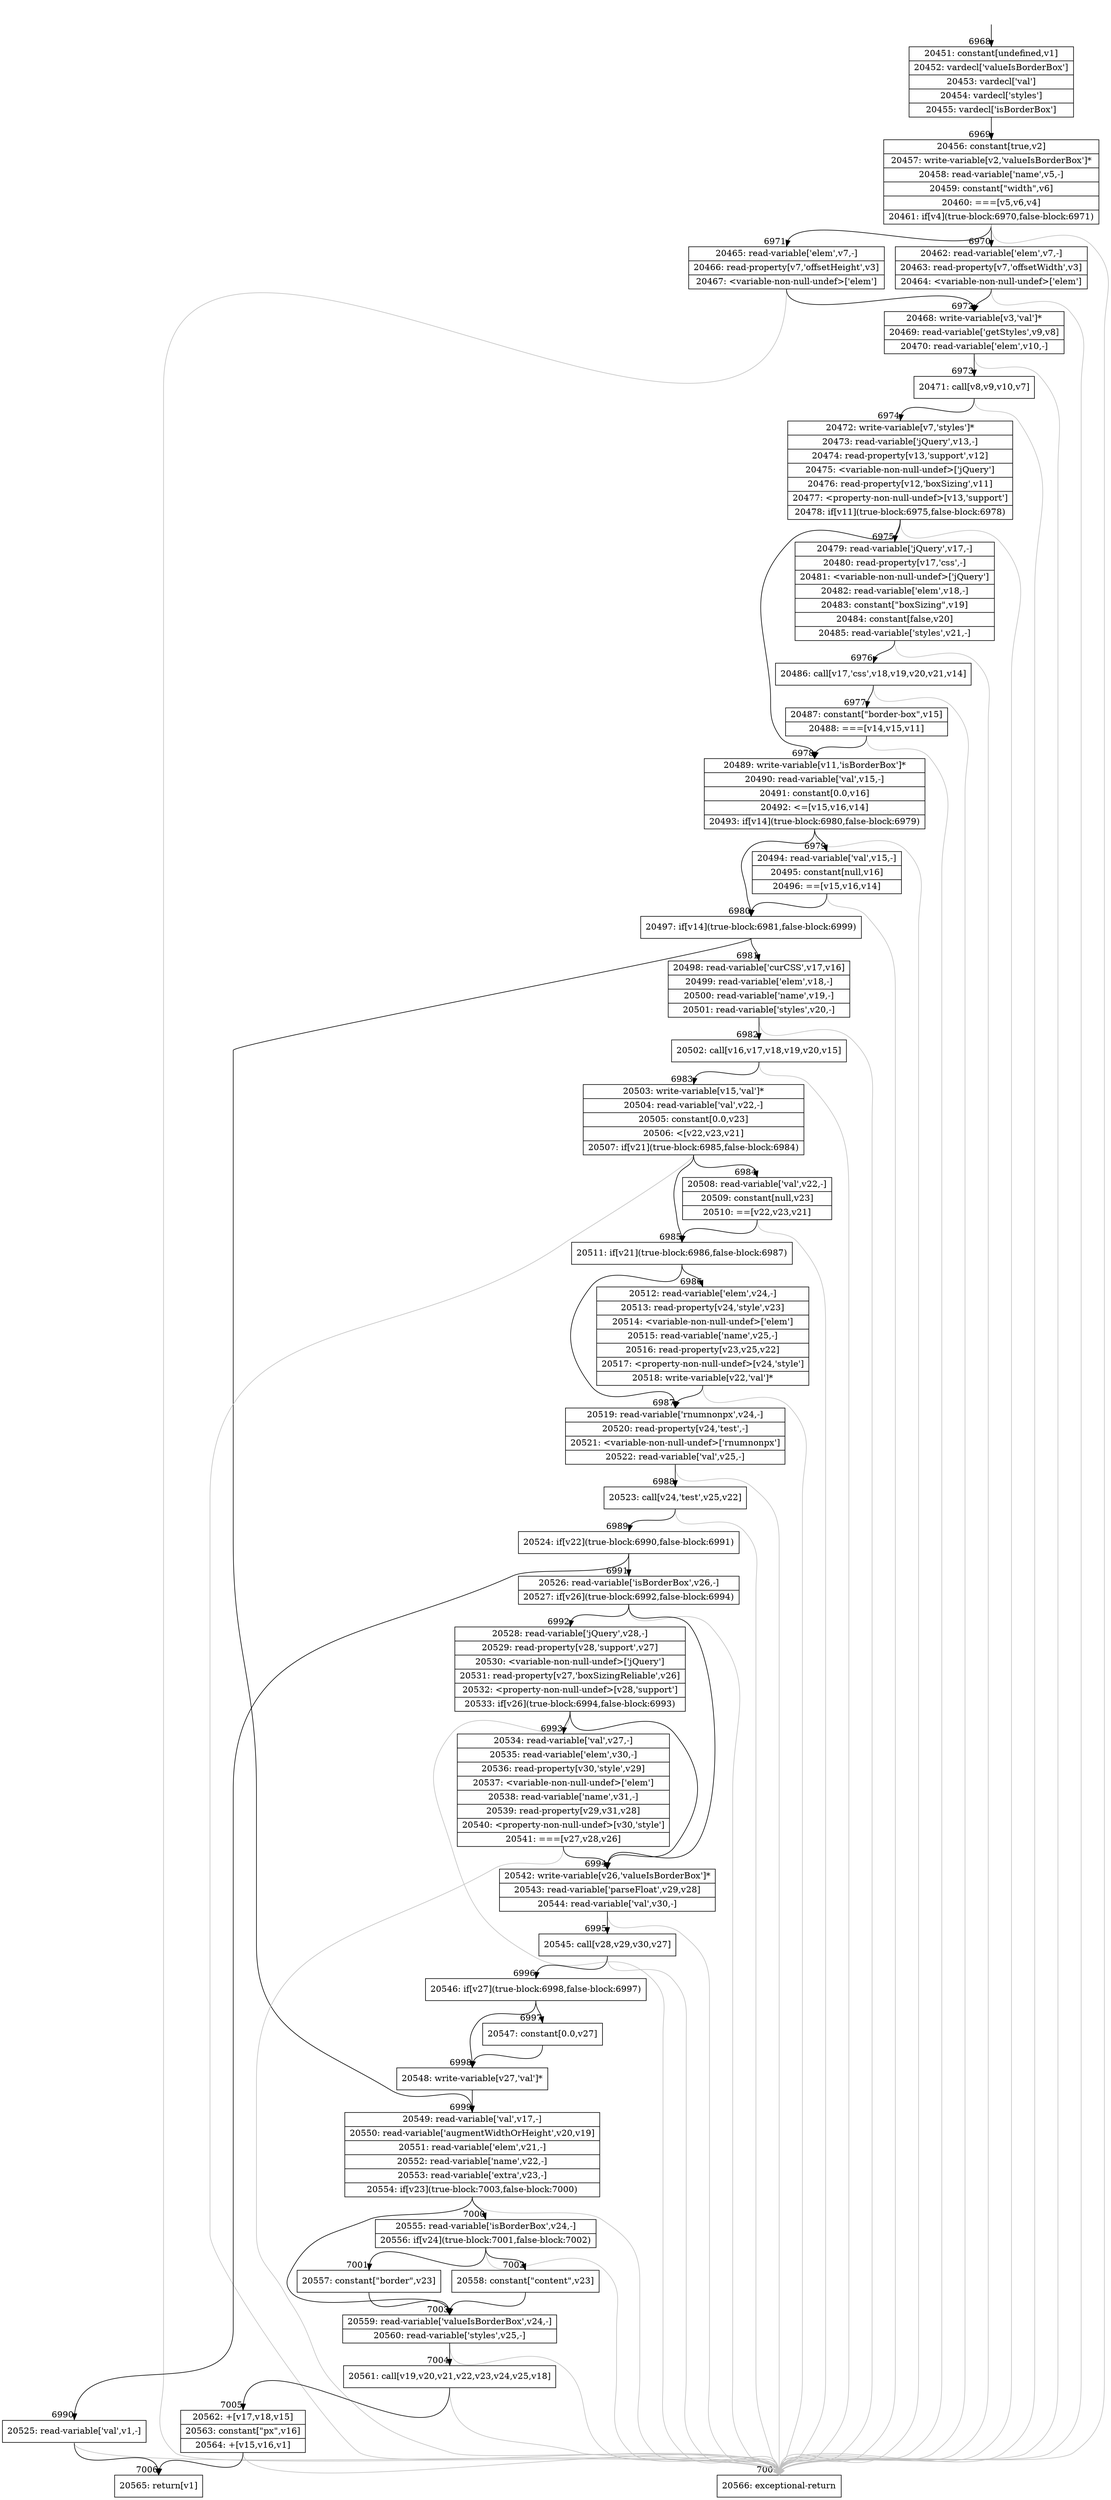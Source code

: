 digraph {
rankdir="TD"
BB_entry436[shape=none,label=""];
BB_entry436 -> BB6968 [tailport=s, headport=n, headlabel="    6968"]
BB6968 [shape=record label="{20451: constant[undefined,v1]|20452: vardecl['valueIsBorderBox']|20453: vardecl['val']|20454: vardecl['styles']|20455: vardecl['isBorderBox']}" ] 
BB6968 -> BB6969 [tailport=s, headport=n, headlabel="      6969"]
BB6969 [shape=record label="{20456: constant[true,v2]|20457: write-variable[v2,'valueIsBorderBox']*|20458: read-variable['name',v5,-]|20459: constant[\"width\",v6]|20460: ===[v5,v6,v4]|20461: if[v4](true-block:6970,false-block:6971)}" ] 
BB6969 -> BB6970 [tailport=s, headport=n, headlabel="      6970"]
BB6969 -> BB6971 [tailport=s, headport=n, headlabel="      6971"]
BB6969 -> BB7007 [tailport=s, headport=n, color=gray, headlabel="      7007"]
BB6970 [shape=record label="{20462: read-variable['elem',v7,-]|20463: read-property[v7,'offsetWidth',v3]|20464: \<variable-non-null-undef\>['elem']}" ] 
BB6970 -> BB6972 [tailport=s, headport=n, headlabel="      6972"]
BB6970 -> BB7007 [tailport=s, headport=n, color=gray]
BB6971 [shape=record label="{20465: read-variable['elem',v7,-]|20466: read-property[v7,'offsetHeight',v3]|20467: \<variable-non-null-undef\>['elem']}" ] 
BB6971 -> BB6972 [tailport=s, headport=n]
BB6971 -> BB7007 [tailport=s, headport=n, color=gray]
BB6972 [shape=record label="{20468: write-variable[v3,'val']*|20469: read-variable['getStyles',v9,v8]|20470: read-variable['elem',v10,-]}" ] 
BB6972 -> BB6973 [tailport=s, headport=n, headlabel="      6973"]
BB6972 -> BB7007 [tailport=s, headport=n, color=gray]
BB6973 [shape=record label="{20471: call[v8,v9,v10,v7]}" ] 
BB6973 -> BB6974 [tailport=s, headport=n, headlabel="      6974"]
BB6973 -> BB7007 [tailport=s, headport=n, color=gray]
BB6974 [shape=record label="{20472: write-variable[v7,'styles']*|20473: read-variable['jQuery',v13,-]|20474: read-property[v13,'support',v12]|20475: \<variable-non-null-undef\>['jQuery']|20476: read-property[v12,'boxSizing',v11]|20477: \<property-non-null-undef\>[v13,'support']|20478: if[v11](true-block:6975,false-block:6978)}" ] 
BB6974 -> BB6978 [tailport=s, headport=n, headlabel="      6978"]
BB6974 -> BB6975 [tailport=s, headport=n, headlabel="      6975"]
BB6974 -> BB7007 [tailport=s, headport=n, color=gray]
BB6975 [shape=record label="{20479: read-variable['jQuery',v17,-]|20480: read-property[v17,'css',-]|20481: \<variable-non-null-undef\>['jQuery']|20482: read-variable['elem',v18,-]|20483: constant[\"boxSizing\",v19]|20484: constant[false,v20]|20485: read-variable['styles',v21,-]}" ] 
BB6975 -> BB6976 [tailport=s, headport=n, headlabel="      6976"]
BB6975 -> BB7007 [tailport=s, headport=n, color=gray]
BB6976 [shape=record label="{20486: call[v17,'css',v18,v19,v20,v21,v14]}" ] 
BB6976 -> BB6977 [tailport=s, headport=n, headlabel="      6977"]
BB6976 -> BB7007 [tailport=s, headport=n, color=gray]
BB6977 [shape=record label="{20487: constant[\"border-box\",v15]|20488: ===[v14,v15,v11]}" ] 
BB6977 -> BB6978 [tailport=s, headport=n]
BB6977 -> BB7007 [tailport=s, headport=n, color=gray]
BB6978 [shape=record label="{20489: write-variable[v11,'isBorderBox']*|20490: read-variable['val',v15,-]|20491: constant[0.0,v16]|20492: \<=[v15,v16,v14]|20493: if[v14](true-block:6980,false-block:6979)}" ] 
BB6978 -> BB6980 [tailport=s, headport=n, headlabel="      6980"]
BB6978 -> BB6979 [tailport=s, headport=n, headlabel="      6979"]
BB6978 -> BB7007 [tailport=s, headport=n, color=gray]
BB6979 [shape=record label="{20494: read-variable['val',v15,-]|20495: constant[null,v16]|20496: ==[v15,v16,v14]}" ] 
BB6979 -> BB6980 [tailport=s, headport=n]
BB6979 -> BB7007 [tailport=s, headport=n, color=gray]
BB6980 [shape=record label="{20497: if[v14](true-block:6981,false-block:6999)}" ] 
BB6980 -> BB6981 [tailport=s, headport=n, headlabel="      6981"]
BB6980 -> BB6999 [tailport=s, headport=n, headlabel="      6999"]
BB6981 [shape=record label="{20498: read-variable['curCSS',v17,v16]|20499: read-variable['elem',v18,-]|20500: read-variable['name',v19,-]|20501: read-variable['styles',v20,-]}" ] 
BB6981 -> BB6982 [tailport=s, headport=n, headlabel="      6982"]
BB6981 -> BB7007 [tailport=s, headport=n, color=gray]
BB6982 [shape=record label="{20502: call[v16,v17,v18,v19,v20,v15]}" ] 
BB6982 -> BB6983 [tailport=s, headport=n, headlabel="      6983"]
BB6982 -> BB7007 [tailport=s, headport=n, color=gray]
BB6983 [shape=record label="{20503: write-variable[v15,'val']*|20504: read-variable['val',v22,-]|20505: constant[0.0,v23]|20506: \<[v22,v23,v21]|20507: if[v21](true-block:6985,false-block:6984)}" ] 
BB6983 -> BB6985 [tailport=s, headport=n, headlabel="      6985"]
BB6983 -> BB6984 [tailport=s, headport=n, headlabel="      6984"]
BB6983 -> BB7007 [tailport=s, headport=n, color=gray]
BB6984 [shape=record label="{20508: read-variable['val',v22,-]|20509: constant[null,v23]|20510: ==[v22,v23,v21]}" ] 
BB6984 -> BB6985 [tailport=s, headport=n]
BB6984 -> BB7007 [tailport=s, headport=n, color=gray]
BB6985 [shape=record label="{20511: if[v21](true-block:6986,false-block:6987)}" ] 
BB6985 -> BB6986 [tailport=s, headport=n, headlabel="      6986"]
BB6985 -> BB6987 [tailport=s, headport=n, headlabel="      6987"]
BB6986 [shape=record label="{20512: read-variable['elem',v24,-]|20513: read-property[v24,'style',v23]|20514: \<variable-non-null-undef\>['elem']|20515: read-variable['name',v25,-]|20516: read-property[v23,v25,v22]|20517: \<property-non-null-undef\>[v24,'style']|20518: write-variable[v22,'val']*}" ] 
BB6986 -> BB6987 [tailport=s, headport=n]
BB6986 -> BB7007 [tailport=s, headport=n, color=gray]
BB6987 [shape=record label="{20519: read-variable['rnumnonpx',v24,-]|20520: read-property[v24,'test',-]|20521: \<variable-non-null-undef\>['rnumnonpx']|20522: read-variable['val',v25,-]}" ] 
BB6987 -> BB6988 [tailport=s, headport=n, headlabel="      6988"]
BB6987 -> BB7007 [tailport=s, headport=n, color=gray]
BB6988 [shape=record label="{20523: call[v24,'test',v25,v22]}" ] 
BB6988 -> BB6989 [tailport=s, headport=n, headlabel="      6989"]
BB6988 -> BB7007 [tailport=s, headport=n, color=gray]
BB6989 [shape=record label="{20524: if[v22](true-block:6990,false-block:6991)}" ] 
BB6989 -> BB6990 [tailport=s, headport=n, headlabel="      6990"]
BB6989 -> BB6991 [tailport=s, headport=n, headlabel="      6991"]
BB6990 [shape=record label="{20525: read-variable['val',v1,-]}" ] 
BB6990 -> BB7006 [tailport=s, headport=n, headlabel="      7006"]
BB6990 -> BB7007 [tailport=s, headport=n, color=gray]
BB6991 [shape=record label="{20526: read-variable['isBorderBox',v26,-]|20527: if[v26](true-block:6992,false-block:6994)}" ] 
BB6991 -> BB6994 [tailport=s, headport=n, headlabel="      6994"]
BB6991 -> BB6992 [tailport=s, headport=n, headlabel="      6992"]
BB6991 -> BB7007 [tailport=s, headport=n, color=gray]
BB6992 [shape=record label="{20528: read-variable['jQuery',v28,-]|20529: read-property[v28,'support',v27]|20530: \<variable-non-null-undef\>['jQuery']|20531: read-property[v27,'boxSizingReliable',v26]|20532: \<property-non-null-undef\>[v28,'support']|20533: if[v26](true-block:6994,false-block:6993)}" ] 
BB6992 -> BB6994 [tailport=s, headport=n]
BB6992 -> BB6993 [tailport=s, headport=n, headlabel="      6993"]
BB6992 -> BB7007 [tailport=s, headport=n, color=gray]
BB6993 [shape=record label="{20534: read-variable['val',v27,-]|20535: read-variable['elem',v30,-]|20536: read-property[v30,'style',v29]|20537: \<variable-non-null-undef\>['elem']|20538: read-variable['name',v31,-]|20539: read-property[v29,v31,v28]|20540: \<property-non-null-undef\>[v30,'style']|20541: ===[v27,v28,v26]}" ] 
BB6993 -> BB6994 [tailport=s, headport=n]
BB6993 -> BB7007 [tailport=s, headport=n, color=gray]
BB6994 [shape=record label="{20542: write-variable[v26,'valueIsBorderBox']*|20543: read-variable['parseFloat',v29,v28]|20544: read-variable['val',v30,-]}" ] 
BB6994 -> BB6995 [tailport=s, headport=n, headlabel="      6995"]
BB6994 -> BB7007 [tailport=s, headport=n, color=gray]
BB6995 [shape=record label="{20545: call[v28,v29,v30,v27]}" ] 
BB6995 -> BB6996 [tailport=s, headport=n, headlabel="      6996"]
BB6995 -> BB7007 [tailport=s, headport=n, color=gray]
BB6996 [shape=record label="{20546: if[v27](true-block:6998,false-block:6997)}" ] 
BB6996 -> BB6998 [tailport=s, headport=n, headlabel="      6998"]
BB6996 -> BB6997 [tailport=s, headport=n, headlabel="      6997"]
BB6997 [shape=record label="{20547: constant[0.0,v27]}" ] 
BB6997 -> BB6998 [tailport=s, headport=n]
BB6998 [shape=record label="{20548: write-variable[v27,'val']*}" ] 
BB6998 -> BB6999 [tailport=s, headport=n]
BB6999 [shape=record label="{20549: read-variable['val',v17,-]|20550: read-variable['augmentWidthOrHeight',v20,v19]|20551: read-variable['elem',v21,-]|20552: read-variable['name',v22,-]|20553: read-variable['extra',v23,-]|20554: if[v23](true-block:7003,false-block:7000)}" ] 
BB6999 -> BB7003 [tailport=s, headport=n, headlabel="      7003"]
BB6999 -> BB7000 [tailport=s, headport=n, headlabel="      7000"]
BB6999 -> BB7007 [tailport=s, headport=n, color=gray]
BB7000 [shape=record label="{20555: read-variable['isBorderBox',v24,-]|20556: if[v24](true-block:7001,false-block:7002)}" ] 
BB7000 -> BB7001 [tailport=s, headport=n, headlabel="      7001"]
BB7000 -> BB7002 [tailport=s, headport=n, headlabel="      7002"]
BB7000 -> BB7007 [tailport=s, headport=n, color=gray]
BB7001 [shape=record label="{20557: constant[\"border\",v23]}" ] 
BB7001 -> BB7003 [tailport=s, headport=n]
BB7002 [shape=record label="{20558: constant[\"content\",v23]}" ] 
BB7002 -> BB7003 [tailport=s, headport=n]
BB7003 [shape=record label="{20559: read-variable['valueIsBorderBox',v24,-]|20560: read-variable['styles',v25,-]}" ] 
BB7003 -> BB7004 [tailport=s, headport=n, headlabel="      7004"]
BB7003 -> BB7007 [tailport=s, headport=n, color=gray]
BB7004 [shape=record label="{20561: call[v19,v20,v21,v22,v23,v24,v25,v18]}" ] 
BB7004 -> BB7005 [tailport=s, headport=n, headlabel="      7005"]
BB7004 -> BB7007 [tailport=s, headport=n, color=gray]
BB7005 [shape=record label="{20562: +[v17,v18,v15]|20563: constant[\"px\",v16]|20564: +[v15,v16,v1]}" ] 
BB7005 -> BB7006 [tailport=s, headport=n]
BB7005 -> BB7007 [tailport=s, headport=n, color=gray]
BB7006 [shape=record label="{20565: return[v1]}" ] 
BB7007 [shape=record label="{20566: exceptional-return}" ] 
}
